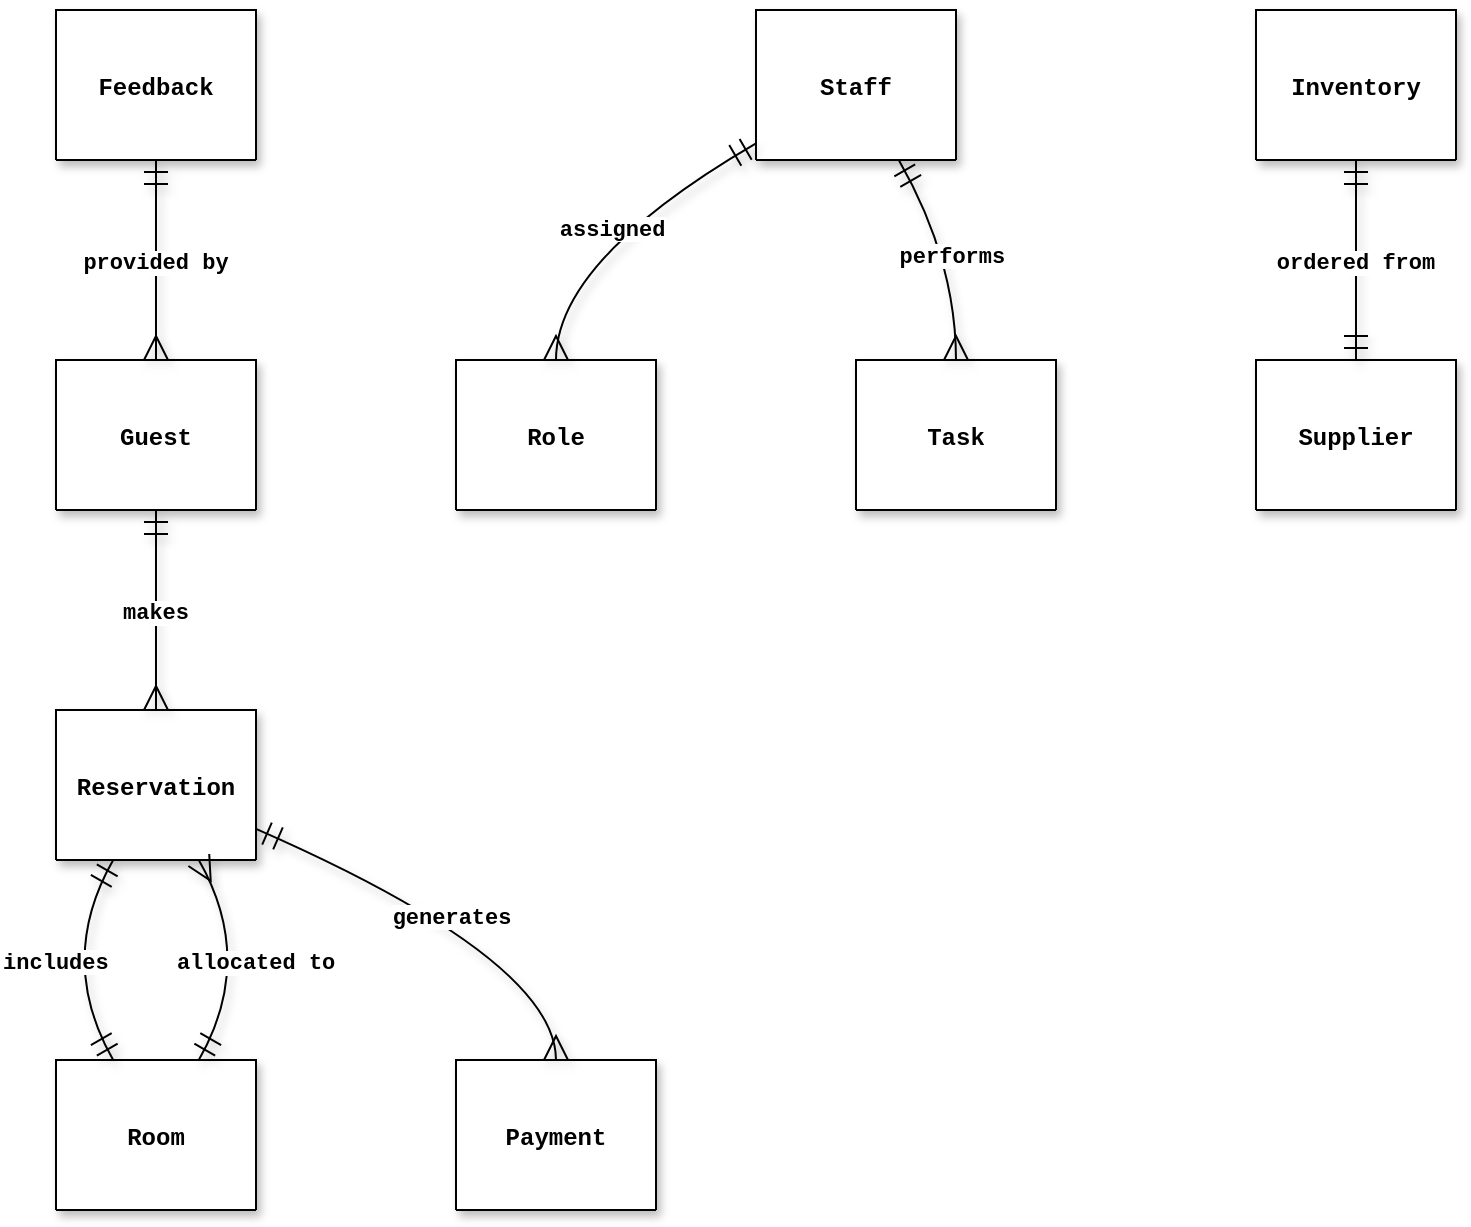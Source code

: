 <mxfile version="24.2.5" type="device">
  <diagram name="Page-1" id="ocxVWDM4G3DXo7YLKVx1">
    <mxGraphModel dx="1434" dy="838" grid="1" gridSize="10" guides="1" tooltips="1" connect="1" arrows="1" fold="1" page="1" pageScale="1" pageWidth="800" pageHeight="650" math="0" shadow="0">
      <root>
        <mxCell id="0" />
        <mxCell id="1" parent="0" />
        <mxCell id="8zDMdAevyb3ULlisjvw2-33" value="Guest" style="shape=table;startSize=75;container=1;collapsible=0;childLayout=tableLayout;fixedRows=1;rowLines=1;fontStyle=1;align=center;resizeLast=1;fontFamily=Courier New;shadow=1;" vertex="1" parent="1">
          <mxGeometry x="53" y="195" width="100" height="75" as="geometry" />
        </mxCell>
        <mxCell id="8zDMdAevyb3ULlisjvw2-34" value="Reservation" style="shape=table;startSize=75;container=1;collapsible=0;childLayout=tableLayout;fixedRows=1;rowLines=1;fontStyle=1;align=center;resizeLast=1;fontFamily=Courier New;shadow=1;" vertex="1" parent="1">
          <mxGeometry x="53" y="370" width="100" height="75" as="geometry" />
        </mxCell>
        <mxCell id="8zDMdAevyb3ULlisjvw2-35" value="Room" style="shape=table;startSize=75;container=1;collapsible=0;childLayout=tableLayout;fixedRows=1;rowLines=1;fontStyle=1;align=center;resizeLast=1;fontFamily=Courier New;shadow=1;" vertex="1" parent="1">
          <mxGeometry x="53" y="545" width="100" height="75" as="geometry" />
        </mxCell>
        <mxCell id="8zDMdAevyb3ULlisjvw2-36" value="Staff" style="shape=table;startSize=75;container=1;collapsible=0;childLayout=tableLayout;fixedRows=1;rowLines=1;fontStyle=1;align=center;resizeLast=1;fontFamily=Courier New;shadow=1;" vertex="1" parent="1">
          <mxGeometry x="403" y="20" width="100" height="75" as="geometry" />
        </mxCell>
        <mxCell id="8zDMdAevyb3ULlisjvw2-37" value="Role" style="shape=table;startSize=75;container=1;collapsible=0;childLayout=tableLayout;fixedRows=1;rowLines=1;fontStyle=1;align=center;resizeLast=1;fontFamily=Courier New;shadow=1;" vertex="1" parent="1">
          <mxGeometry x="253" y="195" width="100" height="75" as="geometry" />
        </mxCell>
        <mxCell id="8zDMdAevyb3ULlisjvw2-38" value="Task" style="shape=table;startSize=75;container=1;collapsible=0;childLayout=tableLayout;fixedRows=1;rowLines=1;fontStyle=1;align=center;resizeLast=1;fontFamily=Courier New;shadow=1;" vertex="1" parent="1">
          <mxGeometry x="453" y="195" width="100" height="75" as="geometry" />
        </mxCell>
        <mxCell id="8zDMdAevyb3ULlisjvw2-39" value="Inventory" style="shape=table;startSize=75;container=1;collapsible=0;childLayout=tableLayout;fixedRows=1;rowLines=1;fontStyle=1;align=center;resizeLast=1;fontFamily=Courier New;shadow=1;" vertex="1" parent="1">
          <mxGeometry x="653" y="20" width="100" height="75" as="geometry" />
        </mxCell>
        <mxCell id="8zDMdAevyb3ULlisjvw2-40" value="Supplier" style="shape=table;startSize=75;container=1;collapsible=0;childLayout=tableLayout;fixedRows=1;rowLines=1;fontStyle=1;align=center;resizeLast=1;fontFamily=Courier New;shadow=1;" vertex="1" parent="1">
          <mxGeometry x="653" y="195" width="100" height="75" as="geometry" />
        </mxCell>
        <mxCell id="8zDMdAevyb3ULlisjvw2-41" value="Feedback" style="shape=table;startSize=75;container=1;collapsible=0;childLayout=tableLayout;fixedRows=1;rowLines=1;fontStyle=1;align=center;resizeLast=1;fontFamily=Courier New;shadow=1;" vertex="1" parent="1">
          <mxGeometry x="53" y="20" width="100" height="75" as="geometry" />
        </mxCell>
        <mxCell id="8zDMdAevyb3ULlisjvw2-42" value="Payment" style="shape=table;startSize=75;container=1;collapsible=0;childLayout=tableLayout;fixedRows=1;rowLines=1;fontStyle=1;align=center;resizeLast=1;fontFamily=Courier New;shadow=1;" vertex="1" parent="1">
          <mxGeometry x="253" y="545" width="100" height="75" as="geometry" />
        </mxCell>
        <mxCell id="8zDMdAevyb3ULlisjvw2-43" value="makes" style="curved=1;startArrow=ERmandOne;startSize=10;;endArrow=ERmany;endSize=10;;exitX=0.5;exitY=1;entryX=0.5;entryY=0;rounded=0;fontFamily=Courier New;fontStyle=1;shadow=1;" edge="1" parent="1" source="8zDMdAevyb3ULlisjvw2-33" target="8zDMdAevyb3ULlisjvw2-34">
          <mxGeometry relative="1" as="geometry">
            <Array as="points" />
          </mxGeometry>
        </mxCell>
        <mxCell id="8zDMdAevyb3ULlisjvw2-44" value="allocated to" style="curved=1;startArrow=ERmandOne;startSize=10;;endArrow=ERmany;endSize=10;;exitX=0.714;exitY=0;entryX=0.714;entryY=1;rounded=0;fontFamily=Courier New;fontStyle=1;shadow=1;" edge="1" parent="1" source="8zDMdAevyb3ULlisjvw2-35" target="8zDMdAevyb3ULlisjvw2-34">
          <mxGeometry relative="1" as="geometry">
            <Array as="points">
              <mxPoint x="153" y="495" />
            </Array>
          </mxGeometry>
        </mxCell>
        <mxCell id="8zDMdAevyb3ULlisjvw2-45" value="assigned" style="curved=1;startArrow=ERmandOne;startSize=10;;endArrow=ERmany;endSize=10;;exitX=0;exitY=0.889;entryX=0.5;entryY=0;rounded=0;fontFamily=Courier New;fontStyle=1;shadow=1;" edge="1" parent="1" source="8zDMdAevyb3ULlisjvw2-36" target="8zDMdAevyb3ULlisjvw2-37">
          <mxGeometry relative="1" as="geometry">
            <Array as="points">
              <mxPoint x="303" y="145" />
            </Array>
          </mxGeometry>
        </mxCell>
        <mxCell id="8zDMdAevyb3ULlisjvw2-46" value="includes" style="curved=1;startArrow=ERmandOne;startSize=10;;endArrow=ERmandOne;endSize=10;;exitX=0.286;exitY=1;entryX=0.286;entryY=0;rounded=0;fontFamily=Courier New;fontStyle=1;shadow=1;" edge="1" parent="1" source="8zDMdAevyb3ULlisjvw2-34" target="8zDMdAevyb3ULlisjvw2-35">
          <mxGeometry relative="1" as="geometry">
            <Array as="points">
              <mxPoint x="53" y="495" />
            </Array>
          </mxGeometry>
        </mxCell>
        <mxCell id="8zDMdAevyb3ULlisjvw2-47" value="performs" style="curved=1;startArrow=ERmandOne;startSize=10;;endArrow=ERmany;endSize=10;;exitX=0.714;exitY=1;entryX=0.5;entryY=0;rounded=0;fontFamily=Courier New;fontStyle=1;shadow=1;" edge="1" parent="1" source="8zDMdAevyb3ULlisjvw2-36" target="8zDMdAevyb3ULlisjvw2-38">
          <mxGeometry relative="1" as="geometry">
            <Array as="points">
              <mxPoint x="503" y="145" />
            </Array>
          </mxGeometry>
        </mxCell>
        <mxCell id="8zDMdAevyb3ULlisjvw2-48" value="ordered from" style="curved=1;startArrow=ERmandOne;startSize=10;;endArrow=ERmandOne;endSize=10;;exitX=0.5;exitY=1;entryX=0.5;entryY=0;rounded=0;fontFamily=Courier New;fontStyle=1;shadow=1;" edge="1" parent="1" source="8zDMdAevyb3ULlisjvw2-39" target="8zDMdAevyb3ULlisjvw2-40">
          <mxGeometry relative="1" as="geometry">
            <Array as="points" />
          </mxGeometry>
        </mxCell>
        <mxCell id="8zDMdAevyb3ULlisjvw2-49" value="provided by" style="curved=1;startArrow=ERmandOne;startSize=10;;endArrow=ERmany;endSize=10;;exitX=0.5;exitY=1;entryX=0.5;entryY=0;rounded=0;fontFamily=Courier New;fontStyle=1;shadow=1;" edge="1" parent="1" source="8zDMdAevyb3ULlisjvw2-41" target="8zDMdAevyb3ULlisjvw2-33">
          <mxGeometry relative="1" as="geometry">
            <Array as="points" />
          </mxGeometry>
        </mxCell>
        <mxCell id="8zDMdAevyb3ULlisjvw2-50" value="generates" style="curved=1;startArrow=ERmandOne;startSize=10;;endArrow=ERmany;endSize=10;;exitX=1;exitY=0.792;entryX=0.5;entryY=0;rounded=0;fontFamily=Courier New;fontStyle=1;shadow=1;" edge="1" parent="1" source="8zDMdAevyb3ULlisjvw2-34" target="8zDMdAevyb3ULlisjvw2-42">
          <mxGeometry relative="1" as="geometry">
            <Array as="points">
              <mxPoint x="303" y="495" />
            </Array>
          </mxGeometry>
        </mxCell>
      </root>
    </mxGraphModel>
  </diagram>
</mxfile>
